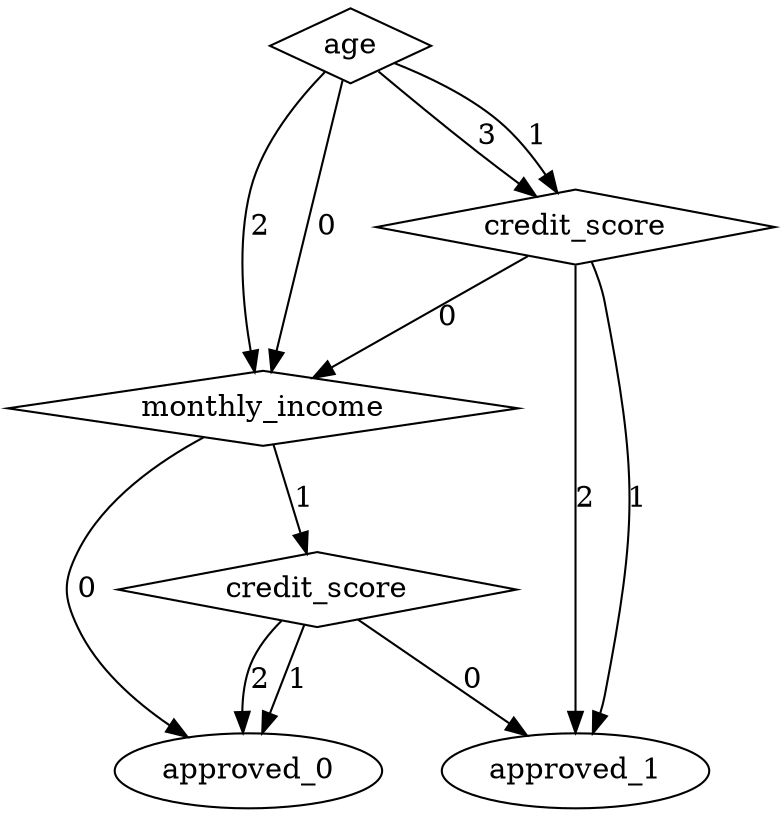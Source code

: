 digraph {
node [label=approved_0,style=""] approved_0
node [label=approved_0,style=""] approved_0
node [label=approved_1,style=""] approved_1
node [label=approved_0,style=""] approved_0
node [label=approved_1,style=""] approved_1
node [label=approved_1,style=""] approved_1
node [label=credit_score,shape="diamond",style=""] 3
node [label=monthly_income,shape="diamond",style=""] 2
node [label=credit_score,shape="diamond",style=""] 1
node [label=age,shape="diamond",style=""] 0

3 -> approved_0 [label="2"]
3 -> approved_0 [label="1"]
3 -> approved_1 [label="0"]
2 -> 3 [label="1"]
2 -> approved_0 [label="0"]
1 -> approved_1 [label="2"]
1 -> approved_1 [label="1"]
1 -> 2 [label="0"]
0 -> 1 [label="3"]
0 -> 2 [label="2"]
0 -> 1 [label="1"]
0 -> 2 [label="0"]
}